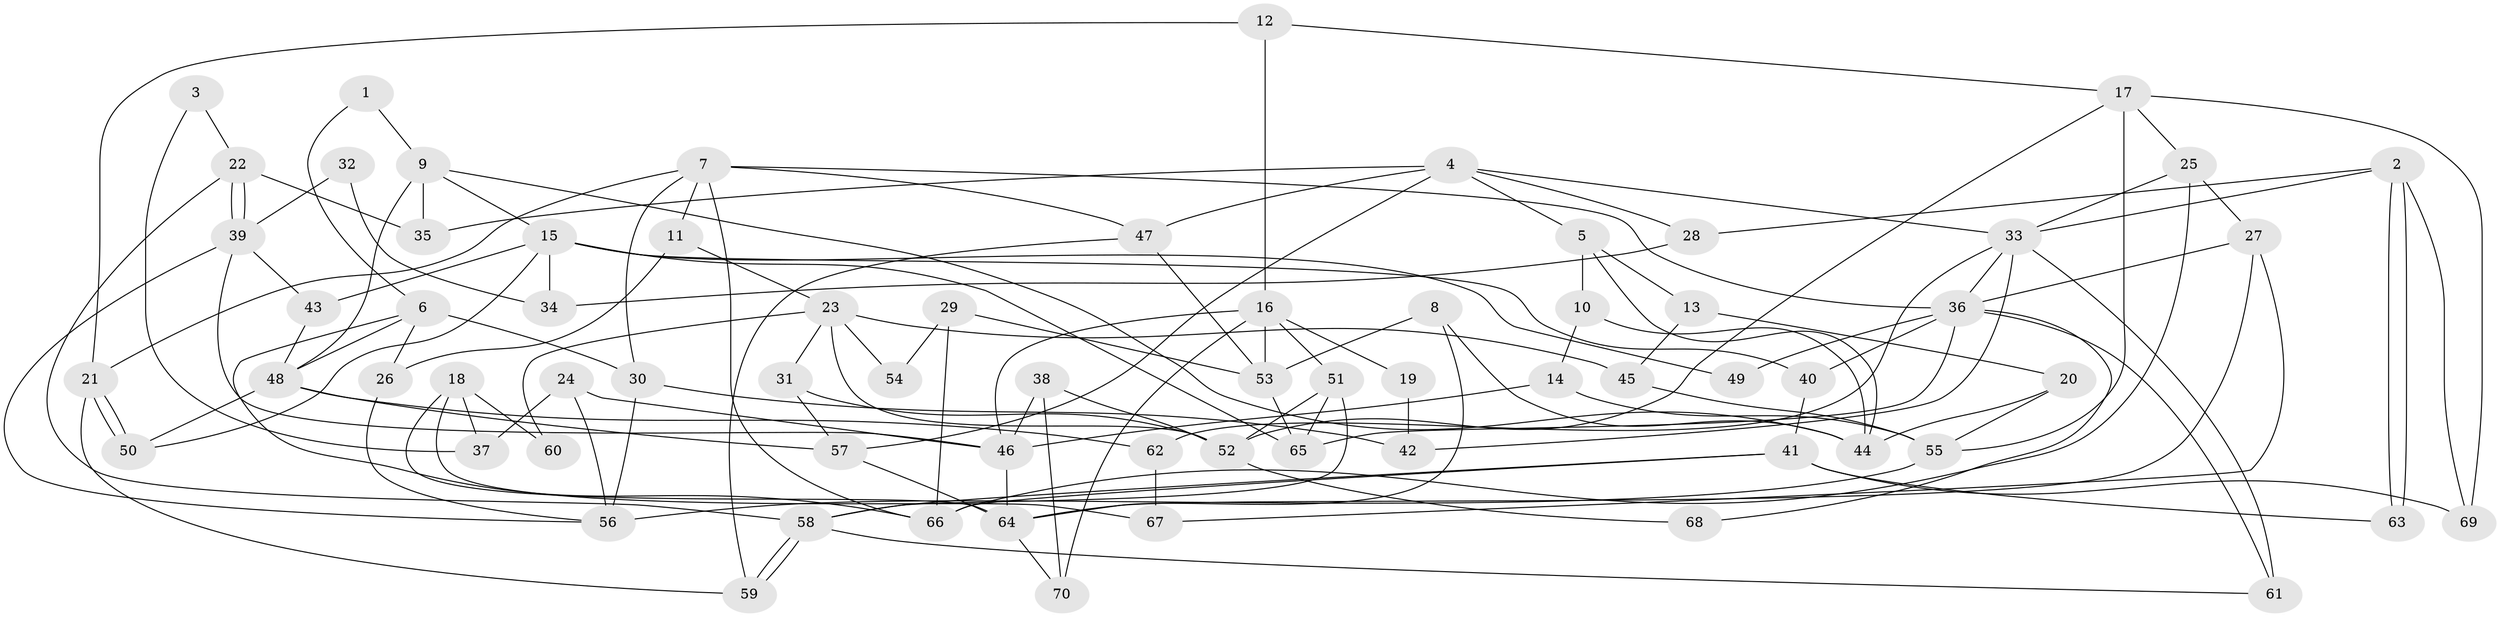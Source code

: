 // Generated by graph-tools (version 1.1) at 2025/02/03/09/25 03:02:12]
// undirected, 70 vertices, 140 edges
graph export_dot {
graph [start="1"]
  node [color=gray90,style=filled];
  1;
  2;
  3;
  4;
  5;
  6;
  7;
  8;
  9;
  10;
  11;
  12;
  13;
  14;
  15;
  16;
  17;
  18;
  19;
  20;
  21;
  22;
  23;
  24;
  25;
  26;
  27;
  28;
  29;
  30;
  31;
  32;
  33;
  34;
  35;
  36;
  37;
  38;
  39;
  40;
  41;
  42;
  43;
  44;
  45;
  46;
  47;
  48;
  49;
  50;
  51;
  52;
  53;
  54;
  55;
  56;
  57;
  58;
  59;
  60;
  61;
  62;
  63;
  64;
  65;
  66;
  67;
  68;
  69;
  70;
  1 -- 9;
  1 -- 6;
  2 -- 69;
  2 -- 63;
  2 -- 63;
  2 -- 28;
  2 -- 33;
  3 -- 22;
  3 -- 37;
  4 -- 33;
  4 -- 5;
  4 -- 28;
  4 -- 35;
  4 -- 47;
  4 -- 57;
  5 -- 44;
  5 -- 10;
  5 -- 13;
  6 -- 26;
  6 -- 48;
  6 -- 30;
  6 -- 66;
  7 -- 47;
  7 -- 66;
  7 -- 11;
  7 -- 21;
  7 -- 30;
  7 -- 36;
  8 -- 44;
  8 -- 64;
  8 -- 53;
  9 -- 35;
  9 -- 48;
  9 -- 15;
  9 -- 44;
  10 -- 14;
  10 -- 44;
  11 -- 23;
  11 -- 26;
  12 -- 16;
  12 -- 21;
  12 -- 17;
  13 -- 45;
  13 -- 20;
  14 -- 46;
  14 -- 55;
  15 -- 40;
  15 -- 34;
  15 -- 43;
  15 -- 49;
  15 -- 50;
  15 -- 65;
  16 -- 53;
  16 -- 51;
  16 -- 19;
  16 -- 46;
  16 -- 70;
  17 -- 25;
  17 -- 52;
  17 -- 55;
  17 -- 69;
  18 -- 64;
  18 -- 67;
  18 -- 37;
  18 -- 60;
  19 -- 42;
  20 -- 55;
  20 -- 44;
  21 -- 50;
  21 -- 50;
  21 -- 59;
  22 -- 58;
  22 -- 39;
  22 -- 39;
  22 -- 35;
  23 -- 31;
  23 -- 52;
  23 -- 45;
  23 -- 54;
  23 -- 60;
  24 -- 46;
  24 -- 56;
  24 -- 37;
  25 -- 27;
  25 -- 33;
  25 -- 66;
  26 -- 56;
  27 -- 36;
  27 -- 64;
  27 -- 67;
  28 -- 34;
  29 -- 66;
  29 -- 53;
  29 -- 54;
  30 -- 42;
  30 -- 56;
  31 -- 52;
  31 -- 57;
  32 -- 34;
  32 -- 39;
  33 -- 36;
  33 -- 42;
  33 -- 61;
  33 -- 62;
  36 -- 65;
  36 -- 40;
  36 -- 49;
  36 -- 61;
  36 -- 68;
  38 -- 70;
  38 -- 52;
  38 -- 46;
  39 -- 46;
  39 -- 43;
  39 -- 56;
  40 -- 41;
  41 -- 66;
  41 -- 58;
  41 -- 63;
  41 -- 69;
  43 -- 48;
  45 -- 55;
  46 -- 64;
  47 -- 59;
  47 -- 53;
  48 -- 50;
  48 -- 57;
  48 -- 62;
  51 -- 65;
  51 -- 58;
  51 -- 52;
  52 -- 68;
  53 -- 65;
  55 -- 56;
  57 -- 64;
  58 -- 59;
  58 -- 59;
  58 -- 61;
  62 -- 67;
  64 -- 70;
}
